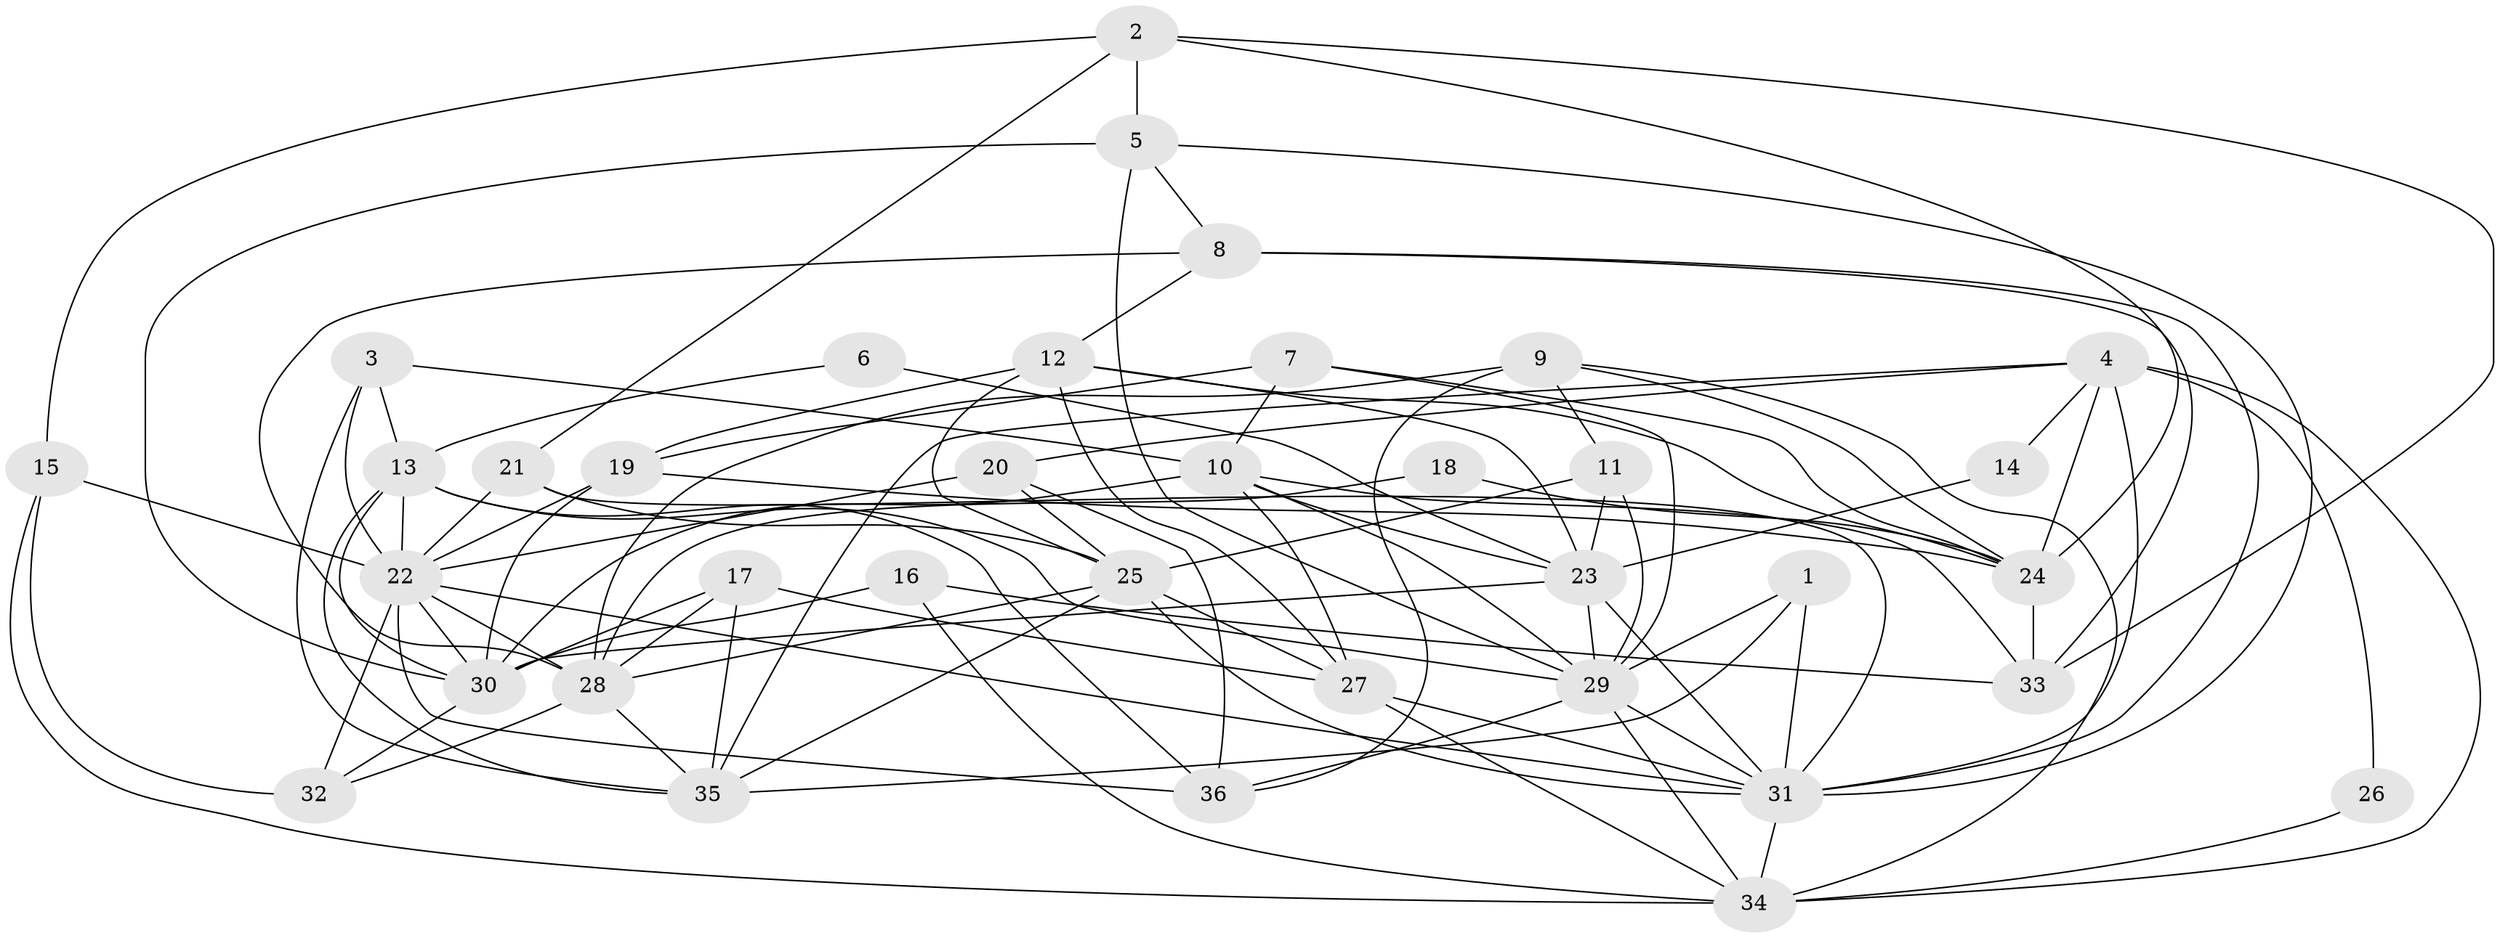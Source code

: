 // original degree distribution, {5: 0.19444444444444445, 3: 0.3055555555555556, 4: 0.2916666666666667, 7: 0.027777777777777776, 2: 0.09722222222222222, 10: 0.013888888888888888, 6: 0.06944444444444445}
// Generated by graph-tools (version 1.1) at 2025/26/03/09/25 03:26:18]
// undirected, 36 vertices, 101 edges
graph export_dot {
graph [start="1"]
  node [color=gray90,style=filled];
  1;
  2;
  3;
  4;
  5;
  6;
  7;
  8;
  9;
  10;
  11;
  12;
  13;
  14;
  15;
  16;
  17;
  18;
  19;
  20;
  21;
  22;
  23;
  24;
  25;
  26;
  27;
  28;
  29;
  30;
  31;
  32;
  33;
  34;
  35;
  36;
  1 -- 29 [weight=1.0];
  1 -- 31 [weight=1.0];
  1 -- 35 [weight=1.0];
  2 -- 5 [weight=1.0];
  2 -- 15 [weight=1.0];
  2 -- 21 [weight=1.0];
  2 -- 24 [weight=1.0];
  2 -- 33 [weight=1.0];
  3 -- 10 [weight=1.0];
  3 -- 13 [weight=1.0];
  3 -- 22 [weight=1.0];
  3 -- 35 [weight=1.0];
  4 -- 14 [weight=2.0];
  4 -- 20 [weight=1.0];
  4 -- 24 [weight=1.0];
  4 -- 26 [weight=1.0];
  4 -- 31 [weight=3.0];
  4 -- 34 [weight=1.0];
  4 -- 35 [weight=1.0];
  5 -- 8 [weight=1.0];
  5 -- 29 [weight=1.0];
  5 -- 30 [weight=2.0];
  5 -- 31 [weight=1.0];
  6 -- 13 [weight=1.0];
  6 -- 23 [weight=1.0];
  7 -- 10 [weight=1.0];
  7 -- 19 [weight=1.0];
  7 -- 24 [weight=1.0];
  7 -- 29 [weight=1.0];
  8 -- 12 [weight=1.0];
  8 -- 28 [weight=1.0];
  8 -- 31 [weight=1.0];
  8 -- 33 [weight=1.0];
  9 -- 11 [weight=1.0];
  9 -- 24 [weight=1.0];
  9 -- 28 [weight=2.0];
  9 -- 34 [weight=1.0];
  9 -- 36 [weight=1.0];
  10 -- 23 [weight=1.0];
  10 -- 27 [weight=1.0];
  10 -- 29 [weight=1.0];
  10 -- 30 [weight=1.0];
  10 -- 33 [weight=1.0];
  11 -- 23 [weight=1.0];
  11 -- 25 [weight=1.0];
  11 -- 29 [weight=1.0];
  12 -- 19 [weight=1.0];
  12 -- 23 [weight=1.0];
  12 -- 24 [weight=1.0];
  12 -- 25 [weight=1.0];
  12 -- 27 [weight=1.0];
  13 -- 22 [weight=1.0];
  13 -- 29 [weight=1.0];
  13 -- 30 [weight=1.0];
  13 -- 35 [weight=1.0];
  13 -- 36 [weight=1.0];
  14 -- 23 [weight=1.0];
  15 -- 22 [weight=1.0];
  15 -- 32 [weight=1.0];
  15 -- 34 [weight=1.0];
  16 -- 30 [weight=1.0];
  16 -- 33 [weight=1.0];
  16 -- 34 [weight=1.0];
  17 -- 27 [weight=1.0];
  17 -- 28 [weight=1.0];
  17 -- 30 [weight=1.0];
  17 -- 35 [weight=1.0];
  18 -- 24 [weight=1.0];
  18 -- 28 [weight=1.0];
  19 -- 22 [weight=1.0];
  19 -- 24 [weight=1.0];
  19 -- 30 [weight=1.0];
  20 -- 22 [weight=1.0];
  20 -- 25 [weight=1.0];
  20 -- 36 [weight=1.0];
  21 -- 22 [weight=1.0];
  21 -- 25 [weight=1.0];
  21 -- 31 [weight=1.0];
  22 -- 28 [weight=1.0];
  22 -- 30 [weight=1.0];
  22 -- 31 [weight=1.0];
  22 -- 32 [weight=1.0];
  22 -- 36 [weight=1.0];
  23 -- 29 [weight=1.0];
  23 -- 30 [weight=1.0];
  23 -- 31 [weight=1.0];
  24 -- 33 [weight=1.0];
  25 -- 27 [weight=1.0];
  25 -- 28 [weight=1.0];
  25 -- 31 [weight=1.0];
  25 -- 35 [weight=1.0];
  26 -- 34 [weight=1.0];
  27 -- 31 [weight=2.0];
  27 -- 34 [weight=1.0];
  28 -- 32 [weight=1.0];
  28 -- 35 [weight=1.0];
  29 -- 31 [weight=1.0];
  29 -- 34 [weight=1.0];
  29 -- 36 [weight=1.0];
  30 -- 32 [weight=1.0];
  31 -- 34 [weight=1.0];
}
